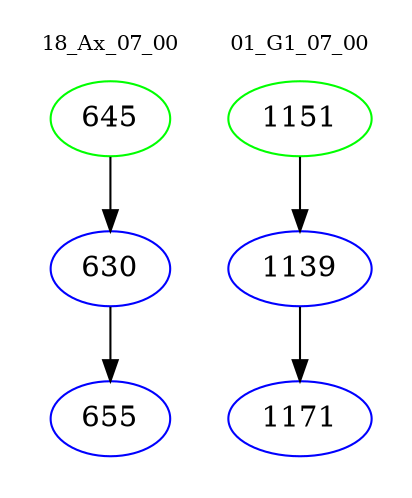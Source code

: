 digraph{
subgraph cluster_0 {
color = white
label = "18_Ax_07_00";
fontsize=10;
T0_645 [label="645", color="green"]
T0_645 -> T0_630 [color="black"]
T0_630 [label="630", color="blue"]
T0_630 -> T0_655 [color="black"]
T0_655 [label="655", color="blue"]
}
subgraph cluster_1 {
color = white
label = "01_G1_07_00";
fontsize=10;
T1_1151 [label="1151", color="green"]
T1_1151 -> T1_1139 [color="black"]
T1_1139 [label="1139", color="blue"]
T1_1139 -> T1_1171 [color="black"]
T1_1171 [label="1171", color="blue"]
}
}
